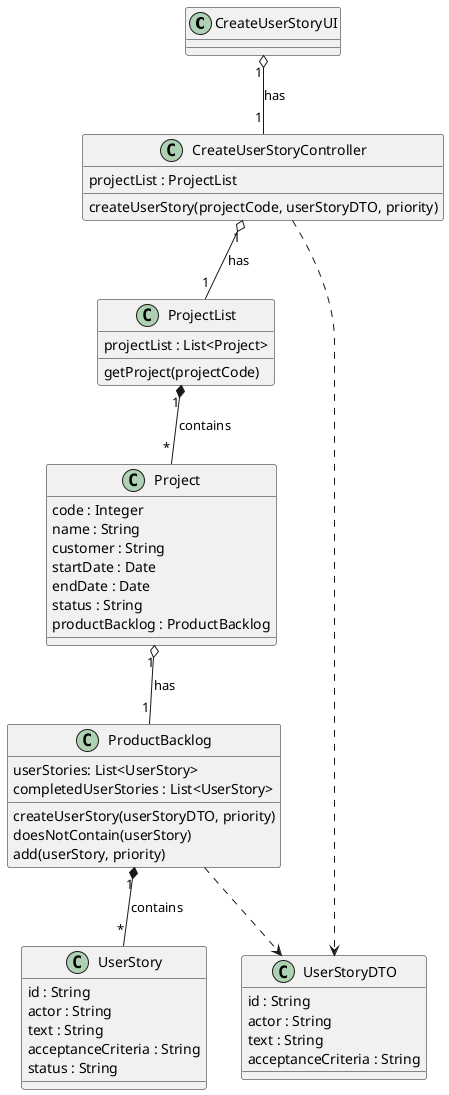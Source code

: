 @startuml

class CreateUserStoryUI {}

class CreateUserStoryController {
projectList : ProjectList
createUserStory(projectCode, userStoryDTO, priority)
}

class ProjectList {
projectList : List<Project>
getProject(projectCode)
}

class Project {
code : Integer
name : String
customer : String
startDate : Date
endDate : Date
status : String
productBacklog : ProductBacklog
}

class ProductBacklog {
userStories: List<UserStory>
completedUserStories : List<UserStory>
createUserStory(userStoryDTO, priority)
doesNotContain(userStory)
add(userStory, priority)
}

class UserStory {
id : String
actor : String
text : String
acceptanceCriteria : String
status : String
}

class UserStoryDTO {
id : String
actor : String
text : String
acceptanceCriteria : String
}

CreateUserStoryUI "1" o-- "1" CreateUserStoryController : has
CreateUserStoryController "1" o-- "1" ProjectList : has
CreateUserStoryController ..> UserStoryDTO
ProductBacklog ..> UserStoryDTO
ProjectList "      1" *-- "                    *" Project : contains
Project "1" o-- "1" ProductBacklog : has
ProductBacklog "1" *-- "*" UserStory : contains

@enduml
